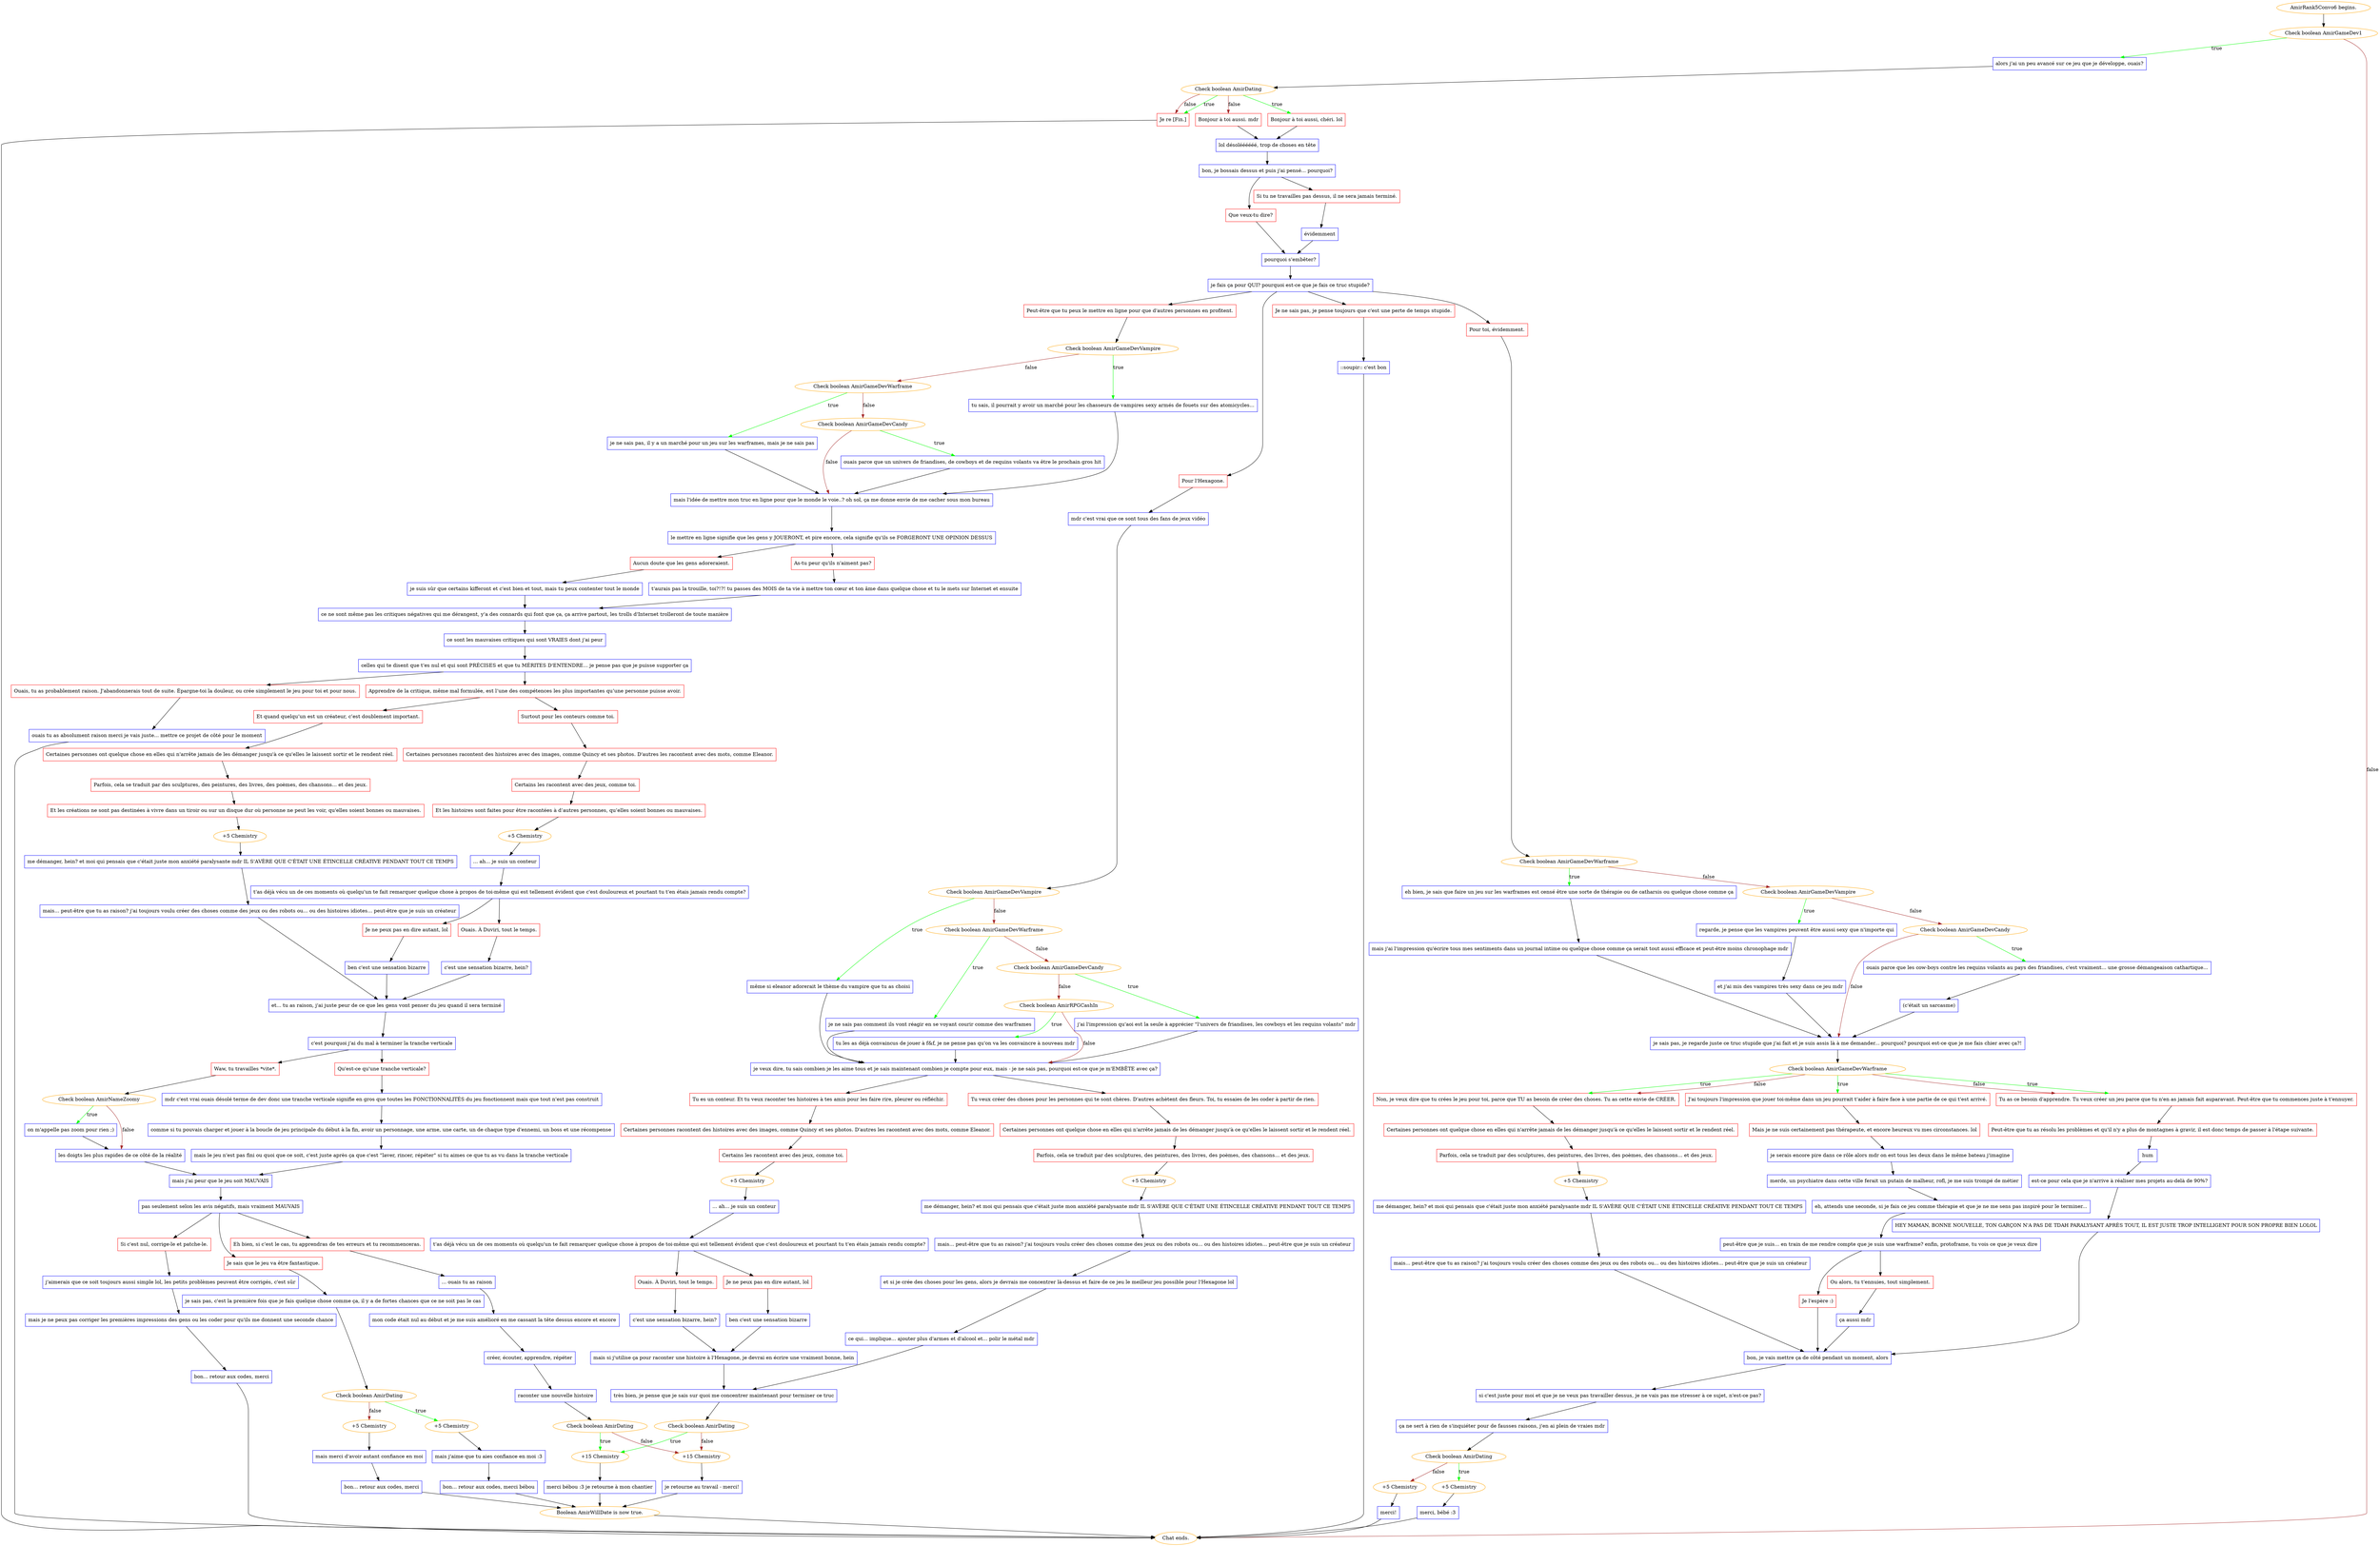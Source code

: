 digraph {
	"AmirRank5Convo6 begins." [color=orange];
		"AmirRank5Convo6 begins." -> j3172437104;
	j3172437104 [label="Check boolean AmirGameDev1",color=orange];
		j3172437104 -> j3953971569 [label=true,color=green];
		j3172437104 -> "Chat ends." [label=false,color=brown];
	j3953971569 [label="alors j'ai un peu avancé sur ce jeu que je développe, ouais?",shape=box,color=blue];
		j3953971569 -> j2934180966;
	"Chat ends." [color=orange];
	j2934180966 [label="Check boolean AmirDating",color=orange];
		j2934180966 -> j2921609095 [label=true,color=green];
		j2934180966 -> j2766991930 [label=true,color=green];
		j2934180966 -> j3238950468 [label=false,color=brown];
		j2934180966 -> j2766991930 [label=false,color=brown];
	j2921609095 [label="Bonjour à toi aussi, chéri. lol",shape=box,color=red];
		j2921609095 -> j2523129892;
	j2766991930 [label="Je re [Fin.]",shape=box,color=red];
		j2766991930 -> "Chat ends.";
	j3238950468 [label="Bonjour à toi aussi. mdr",shape=box,color=red];
		j3238950468 -> j2523129892;
	j2523129892 [label="lol désoléééééé, trop de choses en tête",shape=box,color=blue];
		j2523129892 -> j2123342089;
	j2123342089 [label="bon, je bossais dessus et puis j'ai pensé... pourquoi?",shape=box,color=blue];
		j2123342089 -> j3257159526;
		j2123342089 -> j493840759;
	j3257159526 [label="Que veux-tu dire?",shape=box,color=red];
		j3257159526 -> j1272610684;
	j493840759 [label="Si tu ne travailles pas dessus, il ne sera jamais terminé.",shape=box,color=red];
		j493840759 -> j431381585;
	j1272610684 [label="pourquoi s'embêter?",shape=box,color=blue];
		j1272610684 -> j2750532115;
	j431381585 [label="évidemment",shape=box,color=blue];
		j431381585 -> j1272610684;
	j2750532115 [label="je fais ça pour QUI? pourquoi est-ce que je fais ce truc stupide?",shape=box,color=blue];
		j2750532115 -> j2817708784;
		j2750532115 -> j4241295065;
		j2750532115 -> j289930379;
		j2750532115 -> j1603918955;
	j2817708784 [label="Pour toi, évidemment.",shape=box,color=red];
		j2817708784 -> j3909024586;
	j4241295065 [label="Pour l'Hexagone.",shape=box,color=red];
		j4241295065 -> j1279949389;
	j289930379 [label="Peut-être que tu peux le mettre en ligne pour que d'autres personnes en profitent.",shape=box,color=red];
		j289930379 -> j3645138007;
	j1603918955 [label="Je ne sais pas, je pense toujours que c'est une perte de temps stupide.",shape=box,color=red];
		j1603918955 -> j2834193373;
	j3909024586 [label="Check boolean AmirGameDevWarframe",color=orange];
		j3909024586 -> j1234425745 [label=true,color=green];
		j3909024586 -> j193616637 [label=false,color=brown];
	j1279949389 [label="mdr c'est vrai que ce sont tous des fans de jeux vidéo",shape=box,color=blue];
		j1279949389 -> j526170557;
	j3645138007 [label="Check boolean AmirGameDevVampire",color=orange];
		j3645138007 -> j4126384583 [label=true,color=green];
		j3645138007 -> j1852857772 [label=false,color=brown];
	j2834193373 [label="::soupir:: c'est bon",shape=box,color=blue];
		j2834193373 -> "Chat ends.";
	j1234425745 [label="eh bien, je sais que faire un jeu sur les warframes est censé être une sorte de thérapie ou de catharsis ou quelque chose comme ça",shape=box,color=blue];
		j1234425745 -> j3842457172;
	j193616637 [label="Check boolean AmirGameDevVampire",color=orange];
		j193616637 -> j2995285807 [label=true,color=green];
		j193616637 -> j3787802130 [label=false,color=brown];
	j526170557 [label="Check boolean AmirGameDevVampire",color=orange];
		j526170557 -> j1505619407 [label=true,color=green];
		j526170557 -> j1504052291 [label=false,color=brown];
	j4126384583 [label="tu sais, il pourrait y avoir un marché pour les chasseurs de vampires sexy armés de fouets sur des atomicycles...",shape=box,color=blue];
		j4126384583 -> j2270429292;
	j1852857772 [label="Check boolean AmirGameDevWarframe",color=orange];
		j1852857772 -> j1101780776 [label=true,color=green];
		j1852857772 -> j208481678 [label=false,color=brown];
	j3842457172 [label="mais j'ai l'impression qu'écrire tous mes sentiments dans un journal intime ou quelque chose comme ça serait tout aussi efficace et peut-être moins chronophage mdr",shape=box,color=blue];
		j3842457172 -> j2387263531;
	j2995285807 [label="regarde, je pense que les vampires peuvent être aussi sexy que n'importe qui",shape=box,color=blue];
		j2995285807 -> j2203761458;
	j3787802130 [label="Check boolean AmirGameDevCandy",color=orange];
		j3787802130 -> j122388373 [label=true,color=green];
		j3787802130 -> j2387263531 [label=false,color=brown];
	j1505619407 [label="même si eleanor adorerait le thème du vampire que tu as choisi",shape=box,color=blue];
		j1505619407 -> j418305412;
	j1504052291 [label="Check boolean AmirGameDevWarframe",color=orange];
		j1504052291 -> j2635143695 [label=true,color=green];
		j1504052291 -> j1441771230 [label=false,color=brown];
	j2270429292 [label="mais l'idée de mettre mon truc en ligne pour que le monde le voie..? oh sol, ça me donne envie de me cacher sous mon bureau",shape=box,color=blue];
		j2270429292 -> j2401386815;
	j1101780776 [label="je ne sais pas, il y a un marché pour un jeu sur les warframes, mais je ne sais pas",shape=box,color=blue];
		j1101780776 -> j2270429292;
	j208481678 [label="Check boolean AmirGameDevCandy",color=orange];
		j208481678 -> j3293729098 [label=true,color=green];
		j208481678 -> j2270429292 [label=false,color=brown];
	j2387263531 [label="je sais pas, je regarde juste ce truc stupide que j'ai fait et je suis assis là à me demander... pourquoi? pourquoi est-ce que je me fais chier avec ça?!",shape=box,color=blue];
		j2387263531 -> j3222652016;
	j2203761458 [label="et j'ai mis des vampires très sexy dans ce jeu mdr",shape=box,color=blue];
		j2203761458 -> j2387263531;
	j122388373 [label="ouais parce que les cow-boys contre les requins volants au pays des friandises, c'est vraiment... une grosse démangeaison cathartique...",shape=box,color=blue];
		j122388373 -> j3055404579;
	j418305412 [label="je veux dire, tu sais combien je les aime tous et je sais maintenant combien je compte pour eux, mais - je ne sais pas, pourquoi est-ce que je m'EMBÊTE avec ça?",shape=box,color=blue];
		j418305412 -> j2352416367;
		j418305412 -> j1301750001;
	j2635143695 [label="je ne sais pas comment ils vont réagir en se voyant courir comme des warframes",shape=box,color=blue];
		j2635143695 -> j418305412;
	j1441771230 [label="Check boolean AmirGameDevCandy",color=orange];
		j1441771230 -> j1206038043 [label=true,color=green];
		j1441771230 -> j2367183314 [label=false,color=brown];
	j2401386815 [label="le mettre en ligne signifie que les gens y JOUERONT, et pire encore, cela signifie qu'ils se FORGERONT UNE OPINION DESSUS",shape=box,color=blue];
		j2401386815 -> j1227966547;
		j2401386815 -> j180116164;
	j3293729098 [label="ouais parce que un univers de friandises, de cowboys et de requins volants va être le prochain gros hit",shape=box,color=blue];
		j3293729098 -> j2270429292;
	j3222652016 [label="Check boolean AmirGameDevWarframe",color=orange];
		j3222652016 -> j771384893 [label=true,color=green];
		j3222652016 -> j2923681797 [label=true,color=green];
		j3222652016 -> j1391701853 [label=true,color=green];
		j3222652016 -> j2923681797 [label=false,color=brown];
		j3222652016 -> j1391701853 [label=false,color=brown];
	j3055404579 [label="(c'était un sarcasme)",shape=box,color=blue];
		j3055404579 -> j2387263531;
	j2352416367 [label="Tu veux créer des choses pour les personnes qui te sont chères. D'autres achètent des fleurs. Toi, tu essaies de les coder à partir de rien.",shape=box,color=red];
		j2352416367 -> j2620818685;
	j1301750001 [label="Tu es un conteur. Et tu veux raconter tes histoires à tes amis pour les faire rire, pleurer ou réfléchir.",shape=box,color=red];
		j1301750001 -> j2488713536;
	j1206038043 [label="j'ai l'impression qu'aoi est la seule à apprécier \"l'univers de friandises, les cowboys et les requins volants\" mdr",shape=box,color=blue];
		j1206038043 -> j418305412;
	j2367183314 [label="Check boolean AmirRPGCashIn",color=orange];
		j2367183314 -> j1607094142 [label=true,color=green];
		j2367183314 -> j418305412 [label=false,color=brown];
	j1227966547 [label="Aucun doute que les gens adoreraient.",shape=box,color=red];
		j1227966547 -> j3281739021;
	j180116164 [label="As-tu peur qu'ils n'aiment pas?",shape=box,color=red];
		j180116164 -> j376980637;
	j771384893 [label="J'ai toujours l'impression que jouer toi-même dans un jeu pourrait t'aider à faire face à une partie de ce qui t'est arrivé.",shape=box,color=red];
		j771384893 -> j2007932031;
	j2923681797 [label="Non, je veux dire que tu crées le jeu pour toi, parce que TU as besoin de créer des choses. Tu as cette envie de CRÉER.",shape=box,color=red];
		j2923681797 -> j1460319537;
	j1391701853 [label="Tu as ce besoin d'apprendre. Tu veux créer un jeu parce que tu n'en as jamais fait auparavant. Peut-être que tu commences juste à t'ennuyer.",shape=box,color=red];
		j1391701853 -> j3888976251;
	j2620818685 [label="Certaines personnes ont quelque chose en elles qui n'arrête jamais de les démanger jusqu'à ce qu'elles le laissent sortir et le rendent réel.",shape=box,color=red];
		j2620818685 -> j3229931170;
	j2488713536 [label="Certaines personnes racontent des histoires avec des images, comme Quincy et ses photos. D'autres les racontent avec des mots, comme Eleanor.",shape=box,color=red];
		j2488713536 -> j2101411500;
	j1607094142 [label="tu les as déjà convaincus de jouer à f&f, je ne pense pas qu'on va les convaincre à nouveau mdr",shape=box,color=blue];
		j1607094142 -> j418305412;
	j3281739021 [label="je suis sûr que certains kifferont et c'est bien et tout, mais tu peux contenter tout le monde",shape=box,color=blue];
		j3281739021 -> j586707085;
	j376980637 [label="t'aurais pas la trouille, toi?!?! tu passes des MOIS de ta vie à mettre ton cœur et ton âme dans quelque chose et tu le mets sur Internet et ensuite",shape=box,color=blue];
		j376980637 -> j586707085;
	j2007932031 [label="Mais je ne suis certainement pas thérapeute, et encore heureux vu mes circonstances. lol",shape=box,color=red];
		j2007932031 -> j1756928324;
	j1460319537 [label="Certaines personnes ont quelque chose en elles qui n'arrête jamais de les démanger jusqu'à ce qu'elles le laissent sortir et le rendent réel.",shape=box,color=red];
		j1460319537 -> j3099037560;
	j3888976251 [label="Peut-être que tu as résolu les problèmes et qu'il n'y a plus de montagnes à gravir, il est donc temps de passer à l'étape suivante.",shape=box,color=red];
		j3888976251 -> j3452330648;
	j3229931170 [label="Parfois, cela se traduit par des sculptures, des peintures, des livres, des poèmes, des chansons... et des jeux.",shape=box,color=red];
		j3229931170 -> j1787230573;
	j2101411500 [label="Certains les racontent avec des jeux, comme toi.",shape=box,color=red];
		j2101411500 -> j4272748521;
	j586707085 [label="ce ne sont même pas les critiques négatives qui me dérangent, y'a des connards qui font que ça, ça arrive partout, les trolls d'Internet trolleront de toute manière",shape=box,color=blue];
		j586707085 -> j2163103855;
	j1756928324 [label="je serais encore pire dans ce rôle alors mdr on est tous les deux dans le même bateau j'imagine",shape=box,color=blue];
		j1756928324 -> j4125791760;
	j3099037560 [label="Parfois, cela se traduit par des sculptures, des peintures, des livres, des poèmes, des chansons... et des jeux.",shape=box,color=red];
		j3099037560 -> j3258303240;
	j3452330648 [label="hum",shape=box,color=blue];
		j3452330648 -> j3558255219;
	j1787230573 [label="+5 Chemistry",color=orange];
		j1787230573 -> j2263310187;
	j4272748521 [label="+5 Chemistry",color=orange];
		j4272748521 -> j590421129;
	j2163103855 [label="ce sont les mauvaises critiques qui sont VRAIES dont j'ai peur",shape=box,color=blue];
		j2163103855 -> j1307742511;
	j4125791760 [label="merde, un psychiatre dans cette ville ferait un putain de malheur, rofl, je me suis trompé de métier",shape=box,color=blue];
		j4125791760 -> j1622644374;
	j3258303240 [label="+5 Chemistry",color=orange];
		j3258303240 -> j1796592603;
	j3558255219 [label="est-ce pour cela que je n'arrive à réaliser mes projets au-delà de 90%?",shape=box,color=blue];
		j3558255219 -> j3700658084;
	j2263310187 [label="me démanger, hein? et moi qui pensais que c'était juste mon anxiété paralysante mdr IL S'AVÈRE QUE C'ÉTAIT UNE ÉTINCELLE CRÉATIVE PENDANT TOUT CE TEMPS",shape=box,color=blue];
		j2263310187 -> j3388939752;
	j590421129 [label="... ah... je suis un conteur",shape=box,color=blue];
		j590421129 -> j114647101;
	j1307742511 [label="celles qui te disent que t'es nul et qui sont PRÉCISES et que tu MÉRITES D'ENTENDRE... je pense pas que je puisse supporter ça",shape=box,color=blue];
		j1307742511 -> j1068437501;
		j1307742511 -> j2362431633;
	j1622644374 [label="eh, attends une seconde, si je fais ce jeu comme thérapie et que je ne me sens pas inspiré pour le terminer...",shape=box,color=blue];
		j1622644374 -> j3881966949;
	j1796592603 [label="me démanger, hein? et moi qui pensais que c'était juste mon anxiété paralysante mdr IL S'AVÈRE QUE C'ÉTAIT UNE ÉTINCELLE CRÉATIVE PENDANT TOUT CE TEMPS",shape=box,color=blue];
		j1796592603 -> j4252128217;
	j3700658084 [label="HEY MAMAN, BONNE NOUVELLE, TON GARÇON N'A PAS DE TDAH PARALYSANT APRÈS TOUT, IL EST JUSTE TROP INTELLIGENT POUR SON PROPRE BIEN LOLOL",shape=box,color=blue];
		j3700658084 -> j3550597896;
	j3388939752 [label="mais... peut-être que tu as raison? j'ai toujours voulu créer des choses comme des jeux ou des robots ou... ou des histoires idiotes... peut-être que je suis un créateur",shape=box,color=blue];
		j3388939752 -> j1852648349;
	j114647101 [label="t'as déjà vécu un de ces moments où quelqu'un te fait remarquer quelque chose à propos de toi-même qui est tellement évident que c'est douloureux et pourtant tu t'en étais jamais rendu compte?",shape=box,color=blue];
		j114647101 -> j2047902393;
		j114647101 -> j2535954158;
	j1068437501 [label="Apprendre de la critique, même mal formulée, est l’une des compétences les plus importantes qu’une personne puisse avoir.",shape=box,color=red];
		j1068437501 -> j4107117669;
		j1068437501 -> j4087569686;
	j2362431633 [label="Ouais, tu as probablement raison. J'abandonnerais tout de suite. Épargne-toi la douleur, ou crée simplement le jeu pour toi et pour nous.",shape=box,color=red];
		j2362431633 -> j2570410794;
	j3881966949 [label="peut-être que je suis... en train de me rendre compte que je suis une warframe? enfin, protoframe, tu vois ce que je veux dire",shape=box,color=blue];
		j3881966949 -> j3395893576;
		j3881966949 -> j781836338;
	j4252128217 [label="mais... peut-être que tu as raison? j'ai toujours voulu créer des choses comme des jeux ou des robots ou... ou des histoires idiotes... peut-être que je suis un créateur",shape=box,color=blue];
		j4252128217 -> j3550597896;
	j3550597896 [label="bon, je vais mettre ça de côté pendant un moment, alors",shape=box,color=blue];
		j3550597896 -> j2522438035;
	j1852648349 [label="et si je crée des choses pour les gens, alors je devrais me concentrer là-dessus et faire de ce jeu le meilleur jeu possible pour l'Hexagone lol",shape=box,color=blue];
		j1852648349 -> j230298018;
	j2047902393 [label="Ouais. À Duviri, tout le temps.",shape=box,color=red];
		j2047902393 -> j3877238578;
	j2535954158 [label="Je ne peux pas en dire autant, lol",shape=box,color=red];
		j2535954158 -> j1551731115;
	j4107117669 [label="Et quand quelqu’un est un créateur, c’est doublement important.",shape=box,color=red];
		j4107117669 -> j1356695303;
	j4087569686 [label="Surtout pour les conteurs comme toi.",shape=box,color=red];
		j4087569686 -> j1543009325;
	j2570410794 [label="ouais tu as absolument raison merci je vais juste... mettre ce projet de côté pour le moment",shape=box,color=blue];
		j2570410794 -> "Chat ends.";
	j3395893576 [label="Ou alors, tu t'ennuies, tout simplement.",shape=box,color=red];
		j3395893576 -> j845252797;
	j781836338 [label="Je l'espère :)",shape=box,color=red];
		j781836338 -> j3550597896;
	j2522438035 [label="si c'est juste pour moi et que je ne veux pas travailler dessus, je ne vais pas me stresser à ce sujet, n'est-ce pas?",shape=box,color=blue];
		j2522438035 -> j1348427764;
	j230298018 [label="ce qui... implique... ajouter plus d'armes et d'alcool et... polir le métal mdr",shape=box,color=blue];
		j230298018 -> j3783492732;
	j3877238578 [label="c'est une sensation bizarre, hein?",shape=box,color=blue];
		j3877238578 -> j3517962198;
	j1551731115 [label="ben c'est une sensation bizarre",shape=box,color=blue];
		j1551731115 -> j3517962198;
	j1356695303 [label="Certaines personnes ont quelque chose en elles qui n'arrête jamais de les démanger jusqu'à ce qu'elles le laissent sortir et le rendent réel.",shape=box,color=red];
		j1356695303 -> j1349272743;
	j1543009325 [label="Certaines personnes racontent des histoires avec des images, comme Quincy et ses photos. D'autres les racontent avec des mots, comme Eleanor.",shape=box,color=red];
		j1543009325 -> j1640874571;
	j845252797 [label="ça aussi mdr",shape=box,color=blue];
		j845252797 -> j3550597896;
	j1348427764 [label="ça ne sert à rien de s'inquiéter pour de fausses raisons, j'en ai plein de vraies mdr",shape=box,color=blue];
		j1348427764 -> j1678323234;
	j3783492732 [label="très bien, je pense que je sais sur quoi me concentrer maintenant pour terminer ce truc",shape=box,color=blue];
		j3783492732 -> j1970020650;
	j3517962198 [label="mais si j'utilise ça pour raconter une histoire à l'Hexagone, je devrai en écrire une vraiment bonne, hein",shape=box,color=blue];
		j3517962198 -> j3783492732;
	j1349272743 [label="Parfois, cela se traduit par des sculptures, des peintures, des livres, des poèmes, des chansons... et des jeux.",shape=box,color=red];
		j1349272743 -> j46035349;
	j1640874571 [label="Certains les racontent avec des jeux, comme toi.",shape=box,color=red];
		j1640874571 -> j3528332945;
	j1678323234 [label="Check boolean AmirDating",color=orange];
		j1678323234 -> j2014435813 [label=true,color=green];
		j1678323234 -> j3671229791 [label=false,color=brown];
	j1970020650 [label="Check boolean AmirDating",color=orange];
		j1970020650 -> j2459102145 [label=true,color=green];
		j1970020650 -> j2544317135 [label=false,color=brown];
	j46035349 [label="Et les créations ne sont pas destinées à vivre dans un tiroir ou sur un disque dur où personne ne peut les voir, qu'elles soient bonnes ou mauvaises.",shape=box,color=red];
		j46035349 -> j2557077111;
	j3528332945 [label="Et les histoires sont faites pour être racontées à d’autres personnes, qu’elles soient bonnes ou mauvaises.",shape=box,color=red];
		j3528332945 -> j89381623;
	j2014435813 [label="+5 Chemistry",color=orange];
		j2014435813 -> j3997444836;
	j3671229791 [label="+5 Chemistry",color=orange];
		j3671229791 -> j2772457462;
	j2459102145 [label="+15 Chemistry",color=orange];
		j2459102145 -> j1691389014;
	j2544317135 [label="+15 Chemistry",color=orange];
		j2544317135 -> j4006373828;
	j2557077111 [label="+5 Chemistry",color=orange];
		j2557077111 -> j4053273626;
	j89381623 [label="+5 Chemistry",color=orange];
		j89381623 -> j3772666304;
	j3997444836 [label="merci, bébé :3",shape=box,color=blue];
		j3997444836 -> "Chat ends.";
	j2772457462 [label="merci!",shape=box,color=blue];
		j2772457462 -> "Chat ends.";
	j1691389014 [label="merci bébou :3 je retourne à mon chantier",shape=box,color=blue];
		j1691389014 -> j661208215;
	j4006373828 [label="je retourne au travail - merci!",shape=box,color=blue];
		j4006373828 -> j661208215;
	j4053273626 [label="me démanger, hein? et moi qui pensais que c'était juste mon anxiété paralysante mdr IL S'AVÈRE QUE C'ÉTAIT UNE ÉTINCELLE CRÉATIVE PENDANT TOUT CE TEMPS",shape=box,color=blue];
		j4053273626 -> j125578280;
	j3772666304 [label="... ah... je suis un conteur",shape=box,color=blue];
		j3772666304 -> j2179005929;
	j661208215 [label="Boolean AmirWillDate is now true.",color=orange];
		j661208215 -> "Chat ends.";
	j125578280 [label="mais... peut-être que tu as raison? j'ai toujours voulu créer des choses comme des jeux ou des robots ou... ou des histoires idiotes... peut-être que je suis un créateur",shape=box,color=blue];
		j125578280 -> j1633231387;
	j2179005929 [label="t'as déjà vécu un de ces moments où quelqu'un te fait remarquer quelque chose à propos de toi-même qui est tellement évident que c'est douloureux et pourtant tu t'en étais jamais rendu compte?",shape=box,color=blue];
		j2179005929 -> j3770373925;
		j2179005929 -> j3326974457;
	j1633231387 [label="et... tu as raison, j'ai juste peur de ce que les gens vont penser du jeu quand il sera terminé",shape=box,color=blue];
		j1633231387 -> j106135710;
	j3770373925 [label="Ouais. À Duviri, tout le temps.",shape=box,color=red];
		j3770373925 -> j1501189363;
	j3326974457 [label="Je ne peux pas en dire autant, lol",shape=box,color=red];
		j3326974457 -> j3408176287;
	j106135710 [label="c'est pourquoi j'ai du mal à terminer la tranche verticale",shape=box,color=blue];
		j106135710 -> j2200269674;
		j106135710 -> j2597959458;
	j1501189363 [label="c'est une sensation bizarre, hein?",shape=box,color=blue];
		j1501189363 -> j1633231387;
	j3408176287 [label="ben c'est une sensation bizarre",shape=box,color=blue];
		j3408176287 -> j1633231387;
	j2200269674 [label="Qu'est-ce qu'une tranche verticale?",shape=box,color=red];
		j2200269674 -> j1245604289;
	j2597959458 [label="Waw, tu travailles *vite*.",shape=box,color=red];
		j2597959458 -> j476283771;
	j1245604289 [label="mdr c'est vrai ouais désolé terme de dev donc une tranche verticale signifie en gros que toutes les FONCTIONNALITÉS du jeu fonctionnent mais que tout n'est pas construit",shape=box,color=blue];
		j1245604289 -> j3034928687;
	j476283771 [label="Check boolean AmirNameZoomy",color=orange];
		j476283771 -> j867987623 [label=true,color=green];
		j476283771 -> j2498534180 [label=false,color=brown];
	j3034928687 [label="comme si tu pouvais charger et jouer à la boucle de jeu principale du début à la fin, avoir un personnage, une arme, une carte, un de chaque type d'ennemi, un boss et une récompense",shape=box,color=blue];
		j3034928687 -> j3830204671;
	j867987623 [label="on m'appelle pas zoom pour rien ;)",shape=box,color=blue];
		j867987623 -> j2498534180;
	j2498534180 [label="les doigts les plus rapides de ce côté de la réalité",shape=box,color=blue];
		j2498534180 -> j1627990708;
	j3830204671 [label="mais le jeu n'est pas fini ou quoi que ce soit, c'est juste après ça que c'est \"laver, rincer, répéter\" si tu aimes ce que tu as vu dans la tranche verticale",shape=box,color=blue];
		j3830204671 -> j1627990708;
	j1627990708 [label="mais j'ai peur que le jeu soit MAUVAIS",shape=box,color=blue];
		j1627990708 -> j3971525529;
	j3971525529 [label="pas seulement selon les avis négatifs, mais vraiment MAUVAIS",shape=box,color=blue];
		j3971525529 -> j2848727025;
		j3971525529 -> j4033029034;
		j3971525529 -> j2713552944;
	j2848727025 [label="Je sais que le jeu va être fantastique.",shape=box,color=red];
		j2848727025 -> j4218440976;
	j4033029034 [label="Eh bien, si c’est le cas, tu apprendras de tes erreurs et tu recommenceras.",shape=box,color=red];
		j4033029034 -> j2116314723;
	j2713552944 [label="Si c'est nul, corrige-le et patche-le.",shape=box,color=red];
		j2713552944 -> j1514441179;
	j4218440976 [label="je sais pas, c'est la première fois que je fais quelque chose comme ça, il y a de fortes chances que ce ne soit pas le cas",shape=box,color=blue];
		j4218440976 -> j2150834603;
	j2116314723 [label="... ouais tu as raison",shape=box,color=blue];
		j2116314723 -> j2756766207;
	j1514441179 [label="j'aimerais que ce soit toujours aussi simple lol, les petits problèmes peuvent être corrigés, c'est sûr",shape=box,color=blue];
		j1514441179 -> j1953348864;
	j2150834603 [label="Check boolean AmirDating",color=orange];
		j2150834603 -> j814503645 [label=true,color=green];
		j2150834603 -> j1217051673 [label=false,color=brown];
	j2756766207 [label="mon code était nul au début et je me suis amélioré en me cassant la tête dessus encore et encore",shape=box,color=blue];
		j2756766207 -> j3356819819;
	j1953348864 [label="mais je ne peux pas corriger les premières impressions des gens ou les coder pour qu'ils me donnent une seconde chance",shape=box,color=blue];
		j1953348864 -> j3324550499;
	j814503645 [label="+5 Chemistry",color=orange];
		j814503645 -> j1320252969;
	j1217051673 [label="+5 Chemistry",color=orange];
		j1217051673 -> j3160117964;
	j3356819819 [label="créer, écouter, apprendre, répéter",shape=box,color=blue];
		j3356819819 -> j2502232655;
	j3324550499 [label="bon... retour aux codes, merci",shape=box,color=blue];
		j3324550499 -> "Chat ends.";
	j1320252969 [label="mais j'aime que tu aies confiance en moi :3",shape=box,color=blue];
		j1320252969 -> j136977542;
	j3160117964 [label="mais merci d'avoir autant confiance en moi",shape=box,color=blue];
		j3160117964 -> j58065270;
	j2502232655 [label="raconter une nouvelle histoire",shape=box,color=blue];
		j2502232655 -> j2712140192;
	j136977542 [label="bon... retour aux codes, merci bébou",shape=box,color=blue];
		j136977542 -> j661208215;
	j58065270 [label="bon... retour aux codes, merci",shape=box,color=blue];
		j58065270 -> j661208215;
	j2712140192 [label="Check boolean AmirDating",color=orange];
		j2712140192 -> j2459102145 [label=true,color=green];
		j2712140192 -> j2544317135 [label=false,color=brown];
}